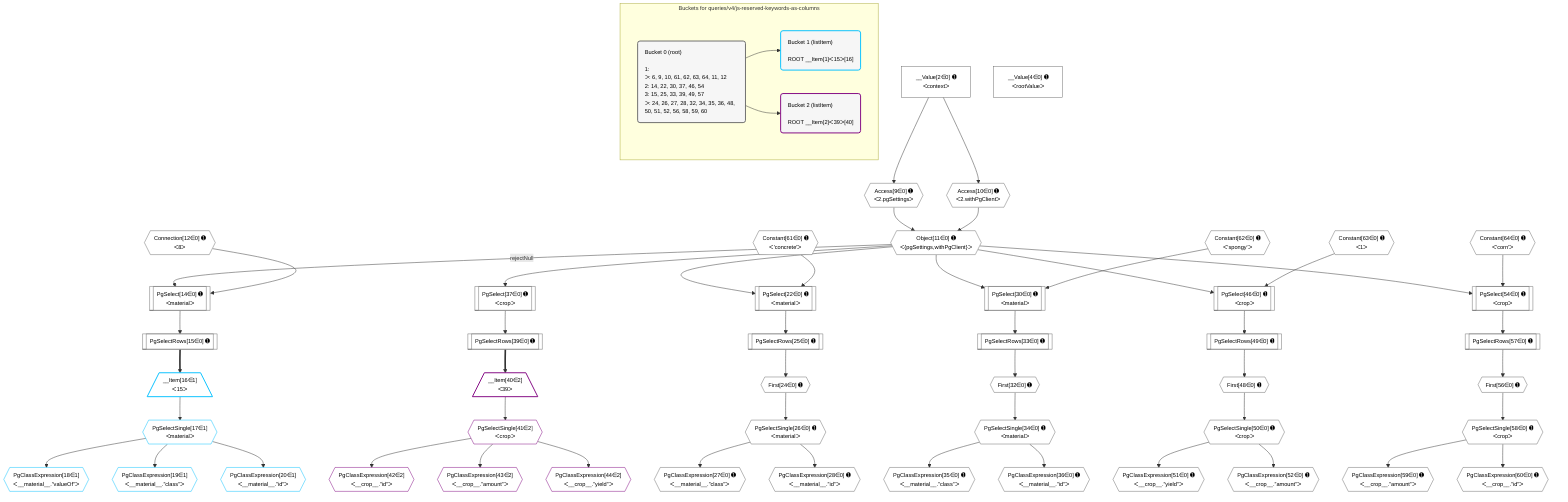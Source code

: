 %%{init: {'themeVariables': { 'fontSize': '12px'}}}%%
graph TD
    classDef path fill:#eee,stroke:#000,color:#000
    classDef plan fill:#fff,stroke-width:1px,color:#000
    classDef itemplan fill:#fff,stroke-width:2px,color:#000
    classDef unbatchedplan fill:#dff,stroke-width:1px,color:#000
    classDef sideeffectplan fill:#fcc,stroke-width:2px,color:#000
    classDef bucket fill:#f6f6f6,color:#000,stroke-width:2px,text-align:left


    %% plan dependencies
    PgSelect14[["PgSelect[14∈0] ➊<br />ᐸmaterialᐳ"]]:::plan
    Object11{{"Object[11∈0] ➊<br />ᐸ{pgSettings,withPgClient}ᐳ"}}:::plan
    Connection12{{"Connection[12∈0] ➊<br />ᐸ8ᐳ"}}:::plan
    Object11 -->|rejectNull| PgSelect14
    Connection12 --> PgSelect14
    PgSelect37[["PgSelect[37∈0] ➊<br />ᐸcropᐳ"]]:::plan
    Object11 --> PgSelect37
    Access9{{"Access[9∈0] ➊<br />ᐸ2.pgSettingsᐳ"}}:::plan
    Access10{{"Access[10∈0] ➊<br />ᐸ2.withPgClientᐳ"}}:::plan
    Access9 & Access10 --> Object11
    PgSelect22[["PgSelect[22∈0] ➊<br />ᐸmaterialᐳ"]]:::plan
    Constant61{{"Constant[61∈0] ➊<br />ᐸ'concrete'ᐳ"}}:::plan
    Object11 & Constant61 --> PgSelect22
    PgSelect30[["PgSelect[30∈0] ➊<br />ᐸmaterialᐳ"]]:::plan
    Constant62{{"Constant[62∈0] ➊<br />ᐸ'spongy'ᐳ"}}:::plan
    Object11 & Constant62 --> PgSelect30
    PgSelect46[["PgSelect[46∈0] ➊<br />ᐸcropᐳ"]]:::plan
    Constant63{{"Constant[63∈0] ➊<br />ᐸ1ᐳ"}}:::plan
    Object11 & Constant63 --> PgSelect46
    PgSelect54[["PgSelect[54∈0] ➊<br />ᐸcropᐳ"]]:::plan
    Constant64{{"Constant[64∈0] ➊<br />ᐸ'corn'ᐳ"}}:::plan
    Object11 & Constant64 --> PgSelect54
    __Value2["__Value[2∈0] ➊<br />ᐸcontextᐳ"]:::plan
    __Value2 --> Access9
    __Value2 --> Access10
    PgSelectRows15[["PgSelectRows[15∈0] ➊"]]:::plan
    PgSelect14 --> PgSelectRows15
    First24{{"First[24∈0] ➊"}}:::plan
    PgSelectRows25[["PgSelectRows[25∈0] ➊"]]:::plan
    PgSelectRows25 --> First24
    PgSelect22 --> PgSelectRows25
    PgSelectSingle26{{"PgSelectSingle[26∈0] ➊<br />ᐸmaterialᐳ"}}:::plan
    First24 --> PgSelectSingle26
    PgClassExpression27{{"PgClassExpression[27∈0] ➊<br />ᐸ__material__.”class”ᐳ"}}:::plan
    PgSelectSingle26 --> PgClassExpression27
    PgClassExpression28{{"PgClassExpression[28∈0] ➊<br />ᐸ__material__.”id”ᐳ"}}:::plan
    PgSelectSingle26 --> PgClassExpression28
    First32{{"First[32∈0] ➊"}}:::plan
    PgSelectRows33[["PgSelectRows[33∈0] ➊"]]:::plan
    PgSelectRows33 --> First32
    PgSelect30 --> PgSelectRows33
    PgSelectSingle34{{"PgSelectSingle[34∈0] ➊<br />ᐸmaterialᐳ"}}:::plan
    First32 --> PgSelectSingle34
    PgClassExpression35{{"PgClassExpression[35∈0] ➊<br />ᐸ__material__.”class”ᐳ"}}:::plan
    PgSelectSingle34 --> PgClassExpression35
    PgClassExpression36{{"PgClassExpression[36∈0] ➊<br />ᐸ__material__.”id”ᐳ"}}:::plan
    PgSelectSingle34 --> PgClassExpression36
    PgSelectRows39[["PgSelectRows[39∈0] ➊"]]:::plan
    PgSelect37 --> PgSelectRows39
    First48{{"First[48∈0] ➊"}}:::plan
    PgSelectRows49[["PgSelectRows[49∈0] ➊"]]:::plan
    PgSelectRows49 --> First48
    PgSelect46 --> PgSelectRows49
    PgSelectSingle50{{"PgSelectSingle[50∈0] ➊<br />ᐸcropᐳ"}}:::plan
    First48 --> PgSelectSingle50
    PgClassExpression51{{"PgClassExpression[51∈0] ➊<br />ᐸ__crop__.”yield”ᐳ"}}:::plan
    PgSelectSingle50 --> PgClassExpression51
    PgClassExpression52{{"PgClassExpression[52∈0] ➊<br />ᐸ__crop__.”amount”ᐳ"}}:::plan
    PgSelectSingle50 --> PgClassExpression52
    First56{{"First[56∈0] ➊"}}:::plan
    PgSelectRows57[["PgSelectRows[57∈0] ➊"]]:::plan
    PgSelectRows57 --> First56
    PgSelect54 --> PgSelectRows57
    PgSelectSingle58{{"PgSelectSingle[58∈0] ➊<br />ᐸcropᐳ"}}:::plan
    First56 --> PgSelectSingle58
    PgClassExpression59{{"PgClassExpression[59∈0] ➊<br />ᐸ__crop__.”amount”ᐳ"}}:::plan
    PgSelectSingle58 --> PgClassExpression59
    PgClassExpression60{{"PgClassExpression[60∈0] ➊<br />ᐸ__crop__.”id”ᐳ"}}:::plan
    PgSelectSingle58 --> PgClassExpression60
    __Value4["__Value[4∈0] ➊<br />ᐸrootValueᐳ"]:::plan
    __Item16[/"__Item[16∈1]<br />ᐸ15ᐳ"\]:::itemplan
    PgSelectRows15 ==> __Item16
    PgSelectSingle17{{"PgSelectSingle[17∈1]<br />ᐸmaterialᐳ"}}:::plan
    __Item16 --> PgSelectSingle17
    PgClassExpression18{{"PgClassExpression[18∈1]<br />ᐸ__material__.”valueOf”ᐳ"}}:::plan
    PgSelectSingle17 --> PgClassExpression18
    PgClassExpression19{{"PgClassExpression[19∈1]<br />ᐸ__material__.”class”ᐳ"}}:::plan
    PgSelectSingle17 --> PgClassExpression19
    PgClassExpression20{{"PgClassExpression[20∈1]<br />ᐸ__material__.”id”ᐳ"}}:::plan
    PgSelectSingle17 --> PgClassExpression20
    __Item40[/"__Item[40∈2]<br />ᐸ39ᐳ"\]:::itemplan
    PgSelectRows39 ==> __Item40
    PgSelectSingle41{{"PgSelectSingle[41∈2]<br />ᐸcropᐳ"}}:::plan
    __Item40 --> PgSelectSingle41
    PgClassExpression42{{"PgClassExpression[42∈2]<br />ᐸ__crop__.”id”ᐳ"}}:::plan
    PgSelectSingle41 --> PgClassExpression42
    PgClassExpression43{{"PgClassExpression[43∈2]<br />ᐸ__crop__.”amount”ᐳ"}}:::plan
    PgSelectSingle41 --> PgClassExpression43
    PgClassExpression44{{"PgClassExpression[44∈2]<br />ᐸ__crop__.”yield”ᐳ"}}:::plan
    PgSelectSingle41 --> PgClassExpression44

    %% define steps

    subgraph "Buckets for queries/v4/js-reserved-keywords-as-columns"
    Bucket0("Bucket 0 (root)<br /><br />1: <br />ᐳ: 6, 9, 10, 61, 62, 63, 64, 11, 12<br />2: 14, 22, 30, 37, 46, 54<br />3: 15, 25, 33, 39, 49, 57<br />ᐳ: 24, 26, 27, 28, 32, 34, 35, 36, 48, 50, 51, 52, 56, 58, 59, 60"):::bucket
    classDef bucket0 stroke:#696969
    class Bucket0,__Value2,__Value4,Access9,Access10,Object11,Connection12,PgSelect14,PgSelectRows15,PgSelect22,First24,PgSelectRows25,PgSelectSingle26,PgClassExpression27,PgClassExpression28,PgSelect30,First32,PgSelectRows33,PgSelectSingle34,PgClassExpression35,PgClassExpression36,PgSelect37,PgSelectRows39,PgSelect46,First48,PgSelectRows49,PgSelectSingle50,PgClassExpression51,PgClassExpression52,PgSelect54,First56,PgSelectRows57,PgSelectSingle58,PgClassExpression59,PgClassExpression60,Constant61,Constant62,Constant63,Constant64 bucket0
    Bucket1("Bucket 1 (listItem)<br /><br />ROOT __Item{1}ᐸ15ᐳ[16]"):::bucket
    classDef bucket1 stroke:#00bfff
    class Bucket1,__Item16,PgSelectSingle17,PgClassExpression18,PgClassExpression19,PgClassExpression20 bucket1
    Bucket2("Bucket 2 (listItem)<br /><br />ROOT __Item{2}ᐸ39ᐳ[40]"):::bucket
    classDef bucket2 stroke:#7f007f
    class Bucket2,__Item40,PgSelectSingle41,PgClassExpression42,PgClassExpression43,PgClassExpression44 bucket2
    Bucket0 --> Bucket1 & Bucket2
    end